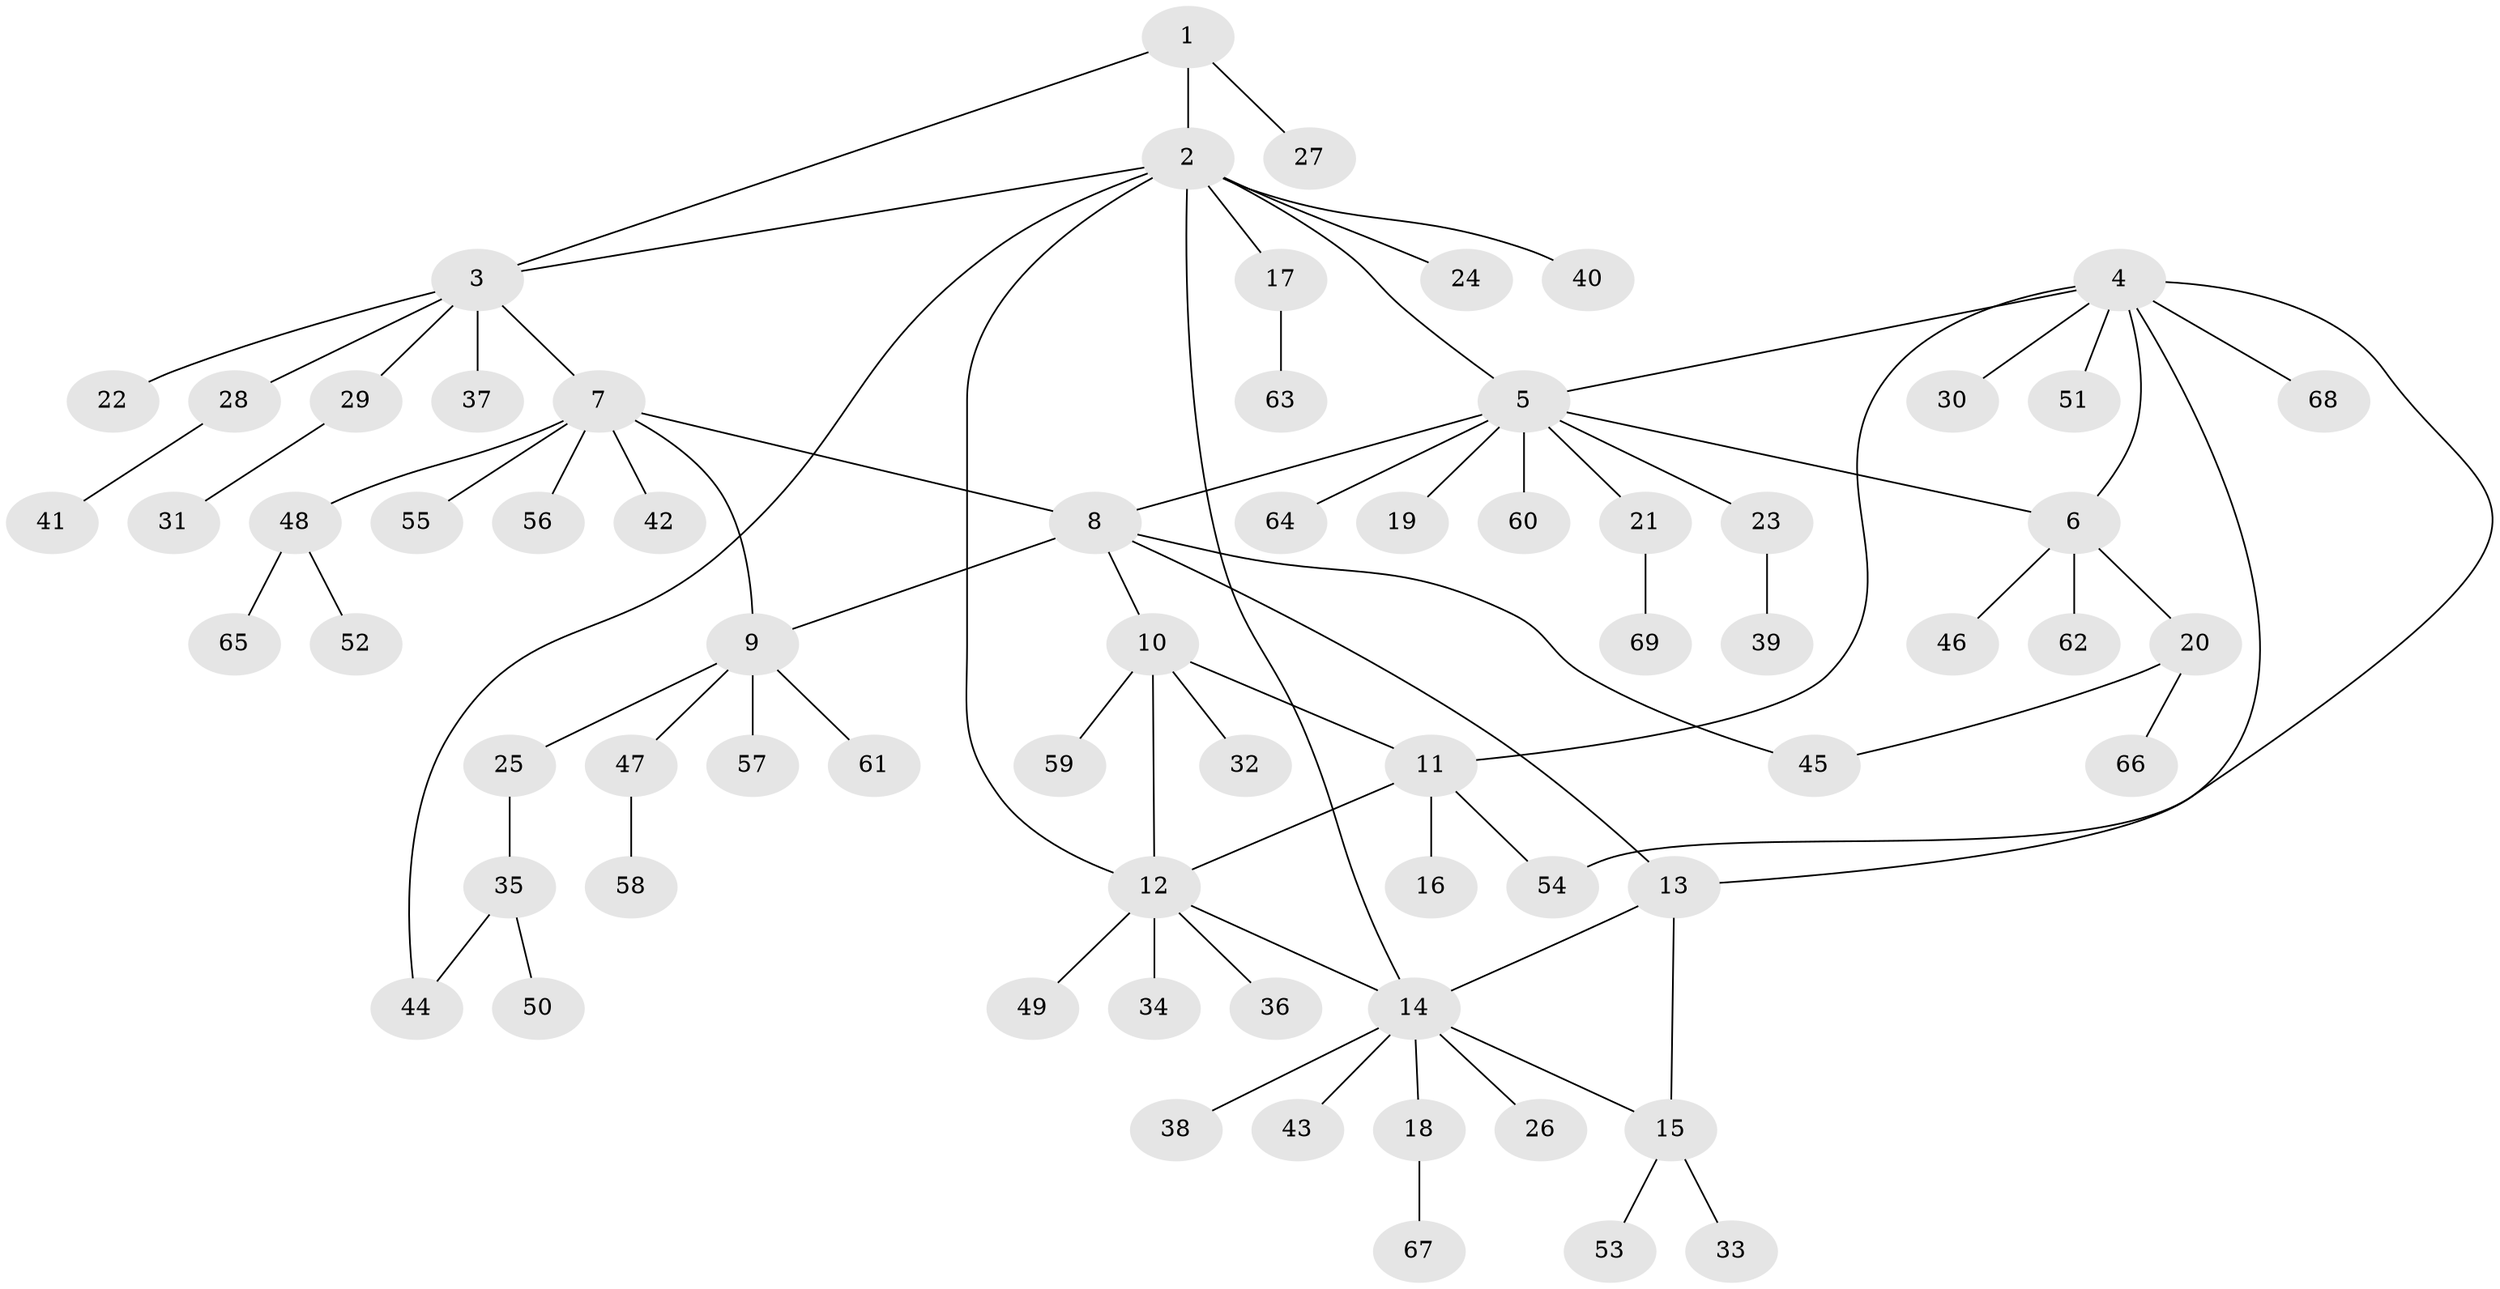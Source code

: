 // Generated by graph-tools (version 1.1) at 2025/16/03/09/25 04:16:00]
// undirected, 69 vertices, 82 edges
graph export_dot {
graph [start="1"]
  node [color=gray90,style=filled];
  1;
  2;
  3;
  4;
  5;
  6;
  7;
  8;
  9;
  10;
  11;
  12;
  13;
  14;
  15;
  16;
  17;
  18;
  19;
  20;
  21;
  22;
  23;
  24;
  25;
  26;
  27;
  28;
  29;
  30;
  31;
  32;
  33;
  34;
  35;
  36;
  37;
  38;
  39;
  40;
  41;
  42;
  43;
  44;
  45;
  46;
  47;
  48;
  49;
  50;
  51;
  52;
  53;
  54;
  55;
  56;
  57;
  58;
  59;
  60;
  61;
  62;
  63;
  64;
  65;
  66;
  67;
  68;
  69;
  1 -- 2;
  1 -- 3;
  1 -- 27;
  2 -- 3;
  2 -- 5;
  2 -- 12;
  2 -- 14;
  2 -- 17;
  2 -- 24;
  2 -- 40;
  2 -- 44;
  3 -- 7;
  3 -- 22;
  3 -- 28;
  3 -- 29;
  3 -- 37;
  4 -- 5;
  4 -- 6;
  4 -- 11;
  4 -- 13;
  4 -- 30;
  4 -- 51;
  4 -- 54;
  4 -- 68;
  5 -- 6;
  5 -- 8;
  5 -- 19;
  5 -- 21;
  5 -- 23;
  5 -- 60;
  5 -- 64;
  6 -- 20;
  6 -- 46;
  6 -- 62;
  7 -- 8;
  7 -- 9;
  7 -- 42;
  7 -- 48;
  7 -- 55;
  7 -- 56;
  8 -- 9;
  8 -- 10;
  8 -- 13;
  8 -- 45;
  9 -- 25;
  9 -- 47;
  9 -- 57;
  9 -- 61;
  10 -- 11;
  10 -- 12;
  10 -- 32;
  10 -- 59;
  11 -- 12;
  11 -- 16;
  11 -- 54;
  12 -- 14;
  12 -- 34;
  12 -- 36;
  12 -- 49;
  13 -- 14;
  13 -- 15;
  14 -- 15;
  14 -- 18;
  14 -- 26;
  14 -- 38;
  14 -- 43;
  15 -- 33;
  15 -- 53;
  17 -- 63;
  18 -- 67;
  20 -- 45;
  20 -- 66;
  21 -- 69;
  23 -- 39;
  25 -- 35;
  28 -- 41;
  29 -- 31;
  35 -- 44;
  35 -- 50;
  47 -- 58;
  48 -- 52;
  48 -- 65;
}
